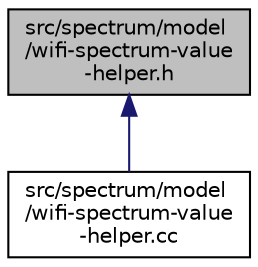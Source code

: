 digraph "src/spectrum/model/wifi-spectrum-value-helper.h"
{
 // LATEX_PDF_SIZE
  edge [fontname="Helvetica",fontsize="10",labelfontname="Helvetica",labelfontsize="10"];
  node [fontname="Helvetica",fontsize="10",shape=record];
  Node1 [label="src/spectrum/model\l/wifi-spectrum-value\l-helper.h",height=0.2,width=0.4,color="black", fillcolor="grey75", style="filled", fontcolor="black",tooltip=" "];
  Node1 -> Node2 [dir="back",color="midnightblue",fontsize="10",style="solid",fontname="Helvetica"];
  Node2 [label="src/spectrum/model\l/wifi-spectrum-value\l-helper.cc",height=0.2,width=0.4,color="black", fillcolor="white", style="filled",URL="$wifi-spectrum-value-helper_8cc.html",tooltip=" "];
}
